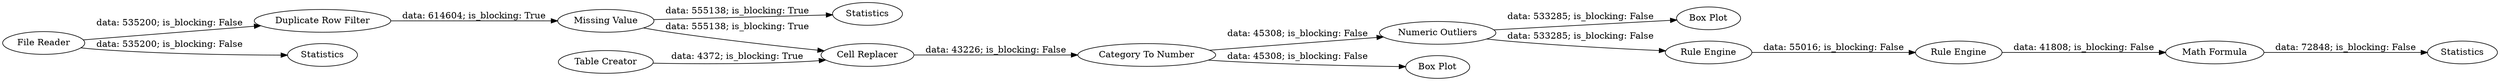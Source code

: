 digraph {
	"7478313468952331964_18" [label="Box Plot"]
	"7478313468952331964_12" [label="Rule Engine"]
	"7478313468952331964_20" [label=Statistics]
	"7478313468952331964_10" [label="Rule Engine"]
	"7478313468952331964_1" [label="File Reader"]
	"7478313468952331964_11" [label="Duplicate Row Filter"]
	"7478313468952331964_2" [label=Statistics]
	"7478313468952331964_8" [label="Category To Number"]
	"7478313468952331964_5" [label="Missing Value"]
	"7478313468952331964_4" [label="Table Creator"]
	"7478313468952331964_19" [label=Statistics]
	"7478313468952331964_9" [label="Numeric Outliers"]
	"7478313468952331964_6" [label="Cell Replacer"]
	"7478313468952331964_21" [label="Math Formula"]
	"7478313468952331964_17" [label="Box Plot"]
	"7478313468952331964_1" -> "7478313468952331964_11" [label="data: 535200; is_blocking: False"]
	"7478313468952331964_9" -> "7478313468952331964_18" [label="data: 533285; is_blocking: False"]
	"7478313468952331964_12" -> "7478313468952331964_21" [label="data: 41808; is_blocking: False"]
	"7478313468952331964_1" -> "7478313468952331964_2" [label="data: 535200; is_blocking: False"]
	"7478313468952331964_4" -> "7478313468952331964_6" [label="data: 4372; is_blocking: True"]
	"7478313468952331964_5" -> "7478313468952331964_6" [label="data: 555138; is_blocking: True"]
	"7478313468952331964_8" -> "7478313468952331964_17" [label="data: 45308; is_blocking: False"]
	"7478313468952331964_9" -> "7478313468952331964_10" [label="data: 533285; is_blocking: False"]
	"7478313468952331964_21" -> "7478313468952331964_20" [label="data: 72848; is_blocking: False"]
	"7478313468952331964_6" -> "7478313468952331964_8" [label="data: 43226; is_blocking: False"]
	"7478313468952331964_10" -> "7478313468952331964_12" [label="data: 55016; is_blocking: False"]
	"7478313468952331964_11" -> "7478313468952331964_5" [label="data: 614604; is_blocking: True"]
	"7478313468952331964_8" -> "7478313468952331964_9" [label="data: 45308; is_blocking: False"]
	"7478313468952331964_5" -> "7478313468952331964_19" [label="data: 555138; is_blocking: True"]
	rankdir=LR
}
